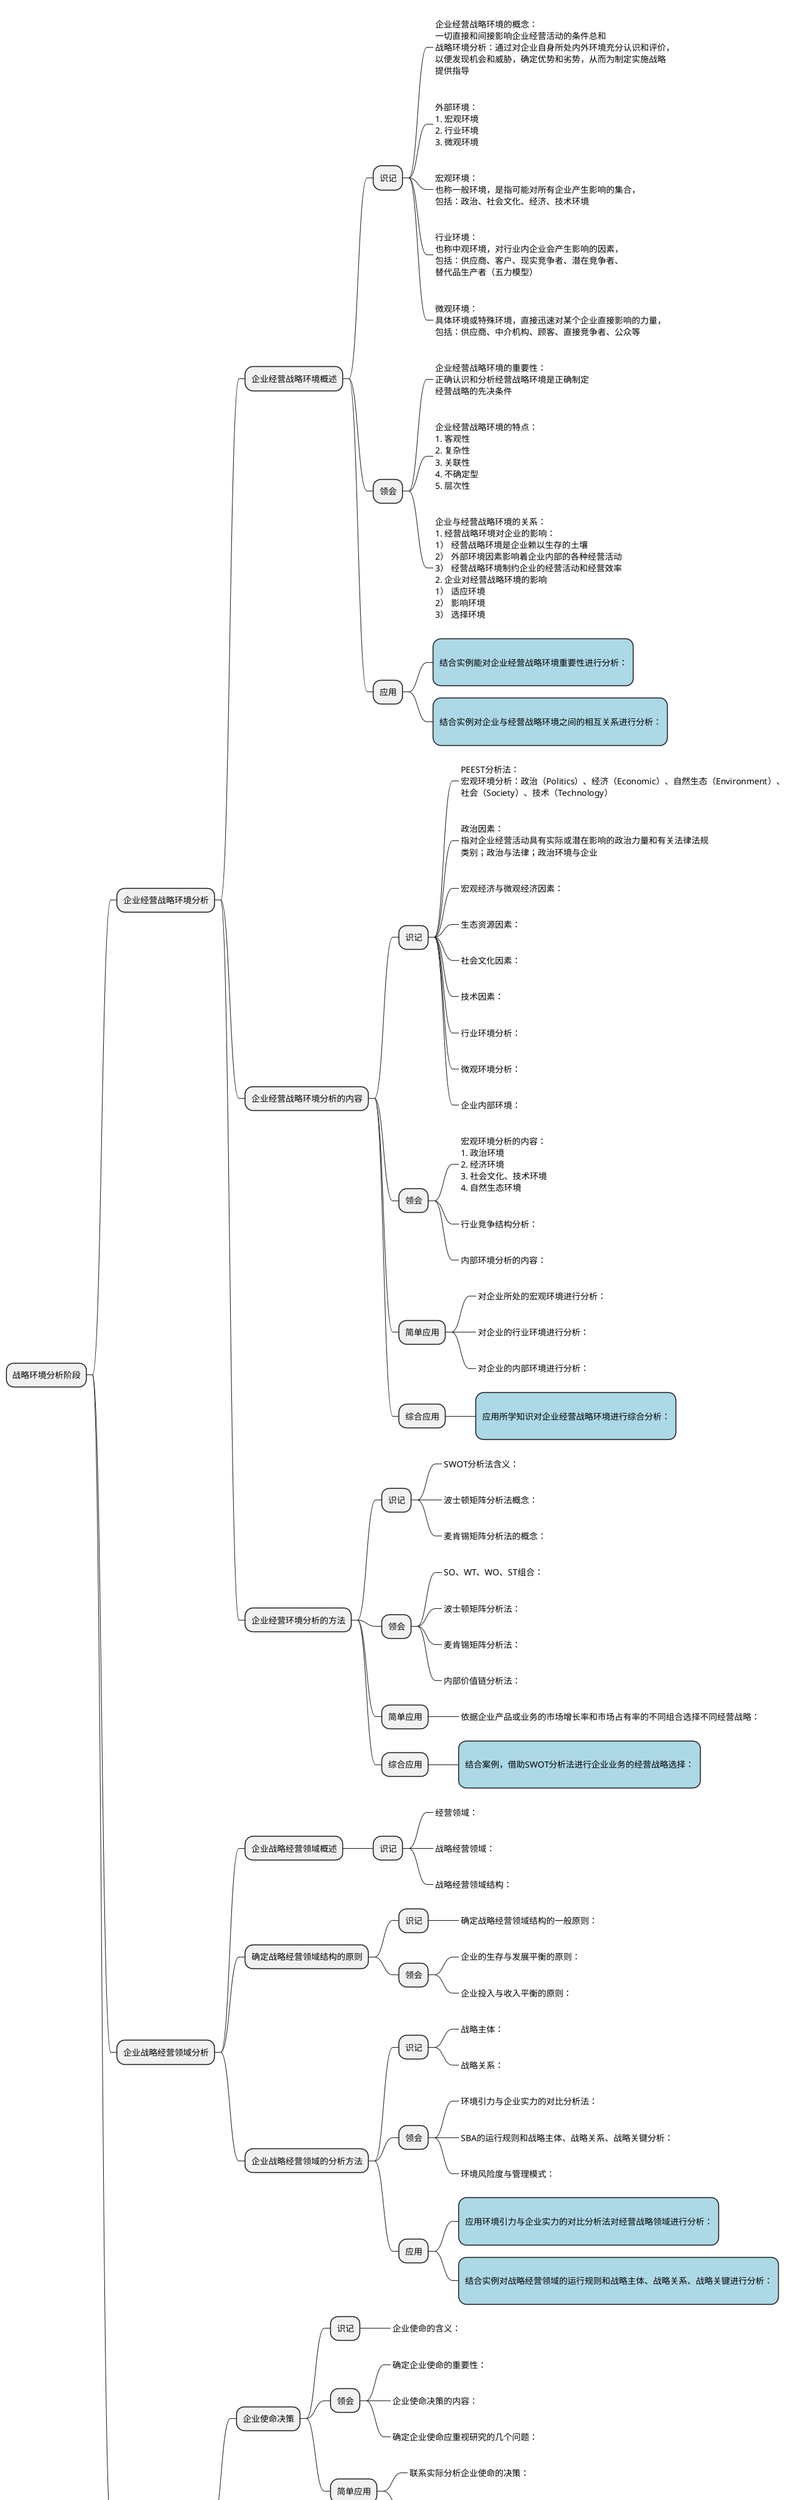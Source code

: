 @startmindmap

* 战略环境分析阶段

** 企业经营战略环境分析
*** 企业经营战略环境概述
**** 识记
*****_:
企业经营战略环境的概念：
一切直接和间接影响企业经营活动的条件总和
战略环境分析：通过对企业自身所处内外环境充分认识和评价，
以便发现机会和威胁，确定优势和劣势，从而为制定实施战略
提供指导
;
*****_:
外部环境：
1. 宏观环境
2. 行业环境
3. 微观环境
;
*****_:
宏观环境：
也称一般环境，是指可能对所有企业产生影响的集合，
包括：政治、社会文化、经济、技术环境
;
*****_:
行业环境：
也称中观环境，对行业内企业会产生影响的因素，
包括：供应商、客户、现实竞争者、潜在竞争者、
替代品生产者（五力模型）
;
*****_:
微观环境：
具体环境或特殊环境，直接迅速对某个企业直接影响的力量，
包括：供应商、中介机构、顾客、直接竞争者、公众等 
;
**** 领会
*****_:
企业经营战略环境的重要性：
正确认识和分析经营战略环境是正确制定
经营战略的先决条件
;
*****_:
企业经营战略环境的特点：
1. 客观性
2. 复杂性
3. 关联性
4. 不确定型
5. 层次性
;
*****_:
企业与经营战略环境的关系：
1. 经营战略环境对企业的影响：
1） 经营战略环境是企业赖以生存的土壤
2） 外部环境因素影响着企业内部的各种经营活动
3） 经营战略环境制约企业的经营活动和经营效率
2. 企业对经营战略环境的影响
1） 适应环境
2） 影响环境
3） 选择环境
;
**** 应用
*****[#lightblue]:
结合实例能对企业经营战略环境重要性进行分析：
;
*****[#lightblue]:
结合实例对企业与经营战略环境之间的相互关系进行分析：
;

*** 企业经营战略环境分析的内容
**** 识记
*****_:
PEEST分析法：
宏观环境分析：政治（Politics）、经济（Economic）、自然生态（Environment）、
社会（Society）、技术（Technology）
;
*****_:
政治因素：
指对企业经营活动具有实际或潜在影响的政治力量和有关法律法规
类别；政治与法律；政治环境与企业
;
*****_:
宏观经济与微观经济因素：
;
*****_:
生态资源因素：
;
*****_:
社会文化因素：
;
*****_:
技术因素：
;
*****_:
行业环境分析：
;
*****_:
微观环境分析：
;
*****_:
企业内部环境：
;
**** 领会
*****_:
宏观环境分析的内容：
1. 政治环境
2. 经济环境
3. 社会文化、技术环境
4. 自然生态环境
;
*****_:
行业竞争结构分析：
;
*****_:
内部环境分析的内容：
;
**** 简单应用
*****_:
对企业所处的宏观环境进行分析：
;
*****_:
对企业的行业环境进行分析：
;
*****_:
对企业的内部环境进行分析：
;
**** 综合应用
*****[#lightblue]:
应用所学知识对企业经营战略环境进行综合分析：
;

*** 企业经营环境分析的方法
**** 识记
*****_:
SWOT分析法含义：
;
*****_:
波士顿矩阵分析法概念：
;
*****_:
麦肯锡矩阵分析法的概念：
;
**** 领会
*****_:
SO、WT、WO、ST组合：
;
*****_:
波士顿矩阵分析法：
;
*****_:
麦肯锡矩阵分析法：
;
*****_:
内部价值链分析法：
;
**** 简单应用
*****_:
依据企业产品或业务的市场增长率和市场占有率的不同组合选择不同经营战略：
;
**** 综合应用
*****[#lightblue]:
结合案例，借助SWOT分析法进行企业业务的经营战略选择：
;

** 企业战略经营领域分析

*** 企业战略经营领域概述
**** 识记
*****_:
经营领域：
;
*****_:
战略经营领域：
;
*****_:
战略经营领域结构：
;

*** 确定战略经营领域结构的原则
**** 识记
*****_:
确定战略经营领域结构的一般原则：
;
**** 领会
*****_:
企业的生存与发展平衡的原则：
;
*****_:
企业投入与收入平衡的原则：
;

*** 企业战略经营领域的分析方法
**** 识记
*****_:
战略主体：
;
*****_:
战略关系：
;
**** 领会
*****_:
环境引力与企业实力的对比分析法：
;
*****_:
SBA的运行规则和战略主体、战略关系、战略关键分析：
;
*****_:
环境风险度与管理模式：
;
**** 应用
*****[#lightblue]:
应用环境引力与企业实力的对比分析法对经营战略领域进行分析：
;
*****[#lightblue]:
结合实例对战略经营领域的运行规则和战略主体、战略关系、战略关键进行分析：
;



** 企业使命和战略目标
*** 企业使命决策
**** 识记
*****_:
企业使命的含义：
;
**** 领会
*****_:
确定企业使命的重要性：
;
*****_:
企业使命决策的内容：
;
*****_:
确定企业使命应重视研究的几个问题：
;
**** 简单应用
*****_:
联系实际分析企业使命的决策：
;
*****_:
对现实企业的使命能做出分析：
;

*** 企业战略目标决策
**** 识记
*****_:
战略目标的含义：
;
*****_:
战略目标的构成：
;
**** 领会
*****_:
战略目标的作用：
;
*****_:
战略目标决策的内容：
;
*****_:
战略目标制定与选择的基本要求：
;
**** 简单应用
*****_:
对企业战略目标的决策与选择做出分析：
;

@endmindmap